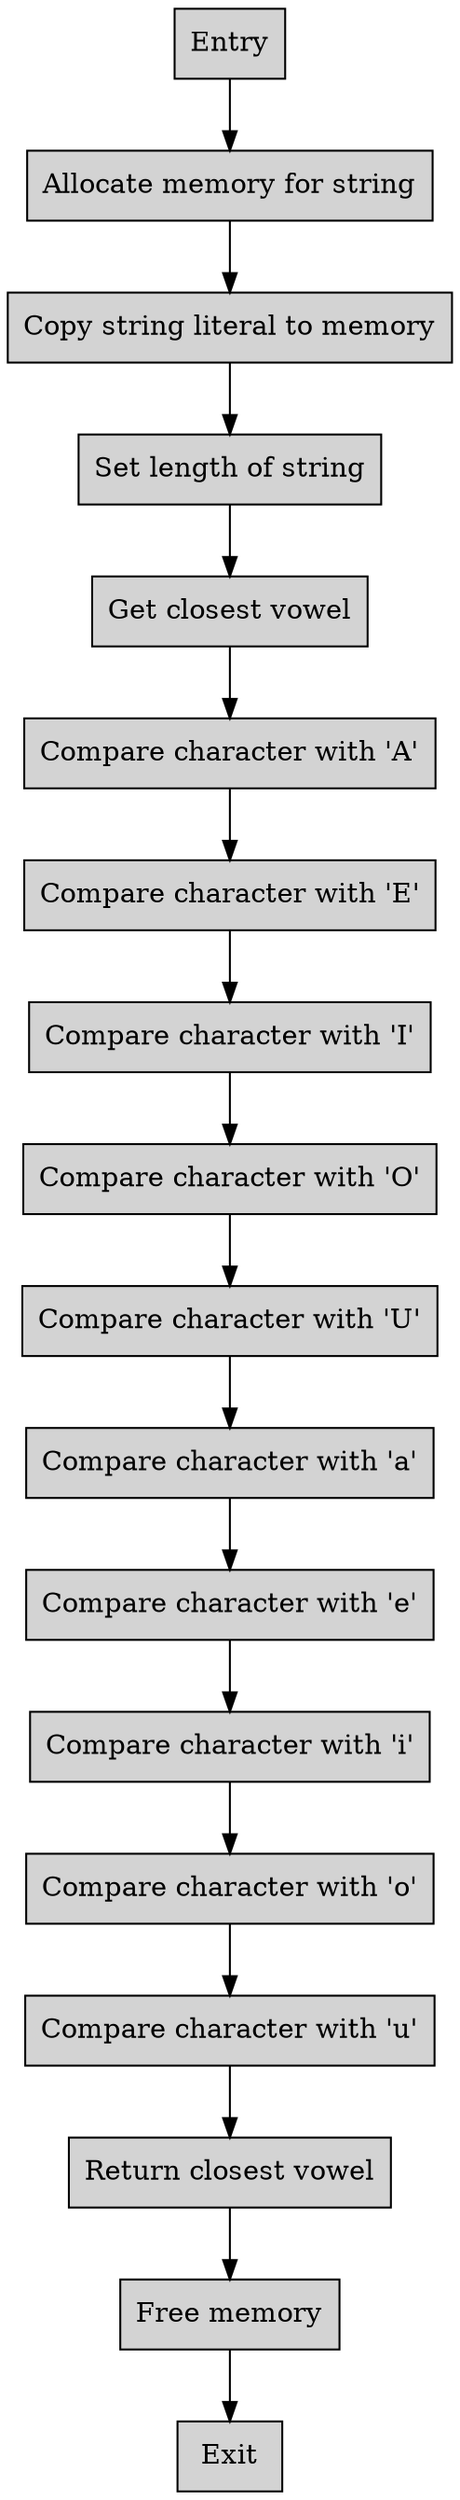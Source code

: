 digraph {
    node[shape=record, style=filled];
    0[label="Entry"]
    1[label="Allocate memory for string"]
    2[label="Copy string literal to memory"]
    3[label="Set length of string"]
    4[label="Get closest vowel"]
    5[label="Compare character with 'A'"]
    6[label="Compare character with 'E'"]
    7[label="Compare character with 'I'"]
    8[label="Compare character with 'O'"]
    9[label="Compare character with 'U'"]
    10[label="Compare character with 'a'"]
    11[label="Compare character with 'e'"]
    12[label="Compare character with 'i'"]
    13[label="Compare character with 'o'"]
    14[label="Compare character with 'u'"]
    15[label="Return closest vowel"]
    16[label="Free memory"]
    17[label="Exit"]
    0 -> 1 -> 2 -> 3 -> 4 -> 5 -> 6 -> 7 -> 8 -> 9 -> 10 -> 11 -> 12 -> 13 -> 14 -> 15 -> 16 -> 17
}